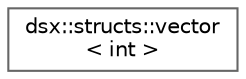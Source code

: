 digraph "Graphical Class Hierarchy"
{
 // LATEX_PDF_SIZE
  bgcolor="transparent";
  edge [fontname=Helvetica,fontsize=10,labelfontname=Helvetica,labelfontsize=10];
  node [fontname=Helvetica,fontsize=10,shape=box,height=0.2,width=0.4];
  rankdir="LR";
  Node0 [label="dsx::structs::vector\l\< int \>",height=0.2,width=0.4,color="grey40", fillcolor="white", style="filled",URL="$classdsx_1_1structs_1_1vector.html",tooltip=" "];
}
